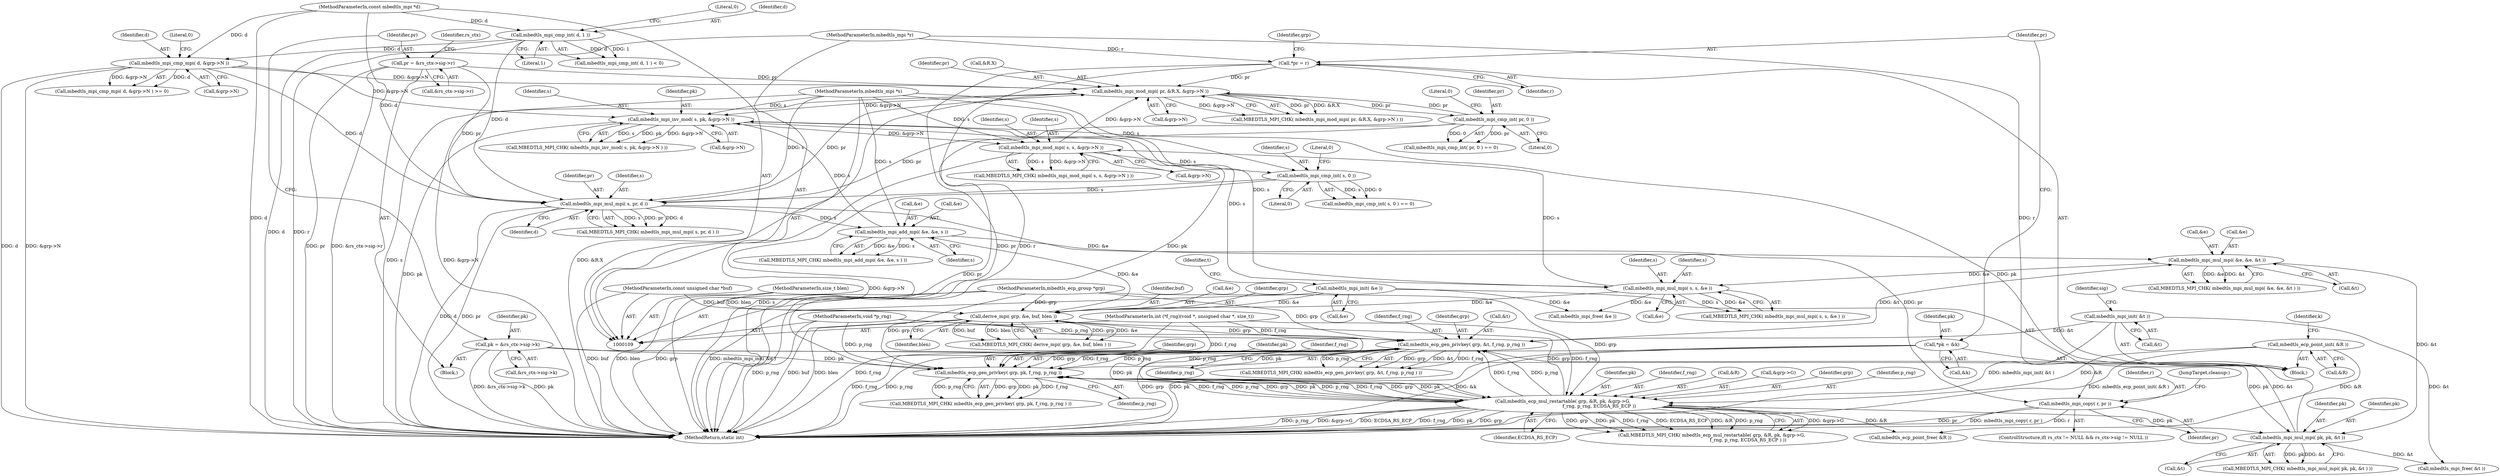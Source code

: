 digraph "0_mbedtls_33f66ba6fd234114aa37f0209dac031bb2870a9b_0@API" {
"1000434" [label="(Call,mbedtls_mpi_copy( r, pr ))"];
"1000111" [label="(MethodParameterIn,mbedtls_mpi *r)"];
"1000372" [label="(Call,mbedtls_mpi_mul_mpi( s, pr, d ))"];
"1000420" [label="(Call,mbedtls_mpi_cmp_int( s, 0 ))"];
"1000412" [label="(Call,mbedtls_mpi_mod_mpi( s, s, &grp->N ))"];
"1000406" [label="(Call,mbedtls_mpi_mul_mpi( s, s, &e ))"];
"1000398" [label="(Call,mbedtls_mpi_inv_mod( s, pk, &grp->N ))"];
"1000377" [label="(Call,mbedtls_mpi_add_mpi( &e, &e, s ))"];
"1000358" [label="(Call,derive_mpi( grp, &e, buf, blen ))"];
"1000307" [label="(Call,mbedtls_ecp_mul_restartable( grp, &R, pk, &grp->G,\n                                                  f_rng, p_rng, ECDSA_RS_ECP ))"];
"1000283" [label="(Call,mbedtls_ecp_gen_privkey( grp, pk, f_rng, p_rng ))"];
"1000365" [label="(Call,mbedtls_ecp_gen_privkey( grp, &t, f_rng, p_rng ))"];
"1000110" [label="(MethodParameterIn,mbedtls_ecp_group *grp)"];
"1000182" [label="(Call,mbedtls_mpi_init( &t ))"];
"1000392" [label="(Call,mbedtls_mpi_mul_mpi( pk, pk, &t ))"];
"1000214" [label="(Call,pk = &rs_ctx->sig->k)"];
"1000384" [label="(Call,mbedtls_mpi_mul_mpi( &e, &e, &t ))"];
"1000116" [label="(MethodParameterIn,int (*f_rng)(void *, unsigned char *, size_t))"];
"1000117" [label="(MethodParameterIn,void *p_rng)"];
"1000138" [label="(Call,*pk = &k)"];
"1000173" [label="(Call,mbedtls_ecp_point_init( &R ))"];
"1000179" [label="(Call,mbedtls_mpi_init( &e ))"];
"1000114" [label="(MethodParameterIn,const unsigned char *buf)"];
"1000115" [label="(MethodParameterIn,size_t blen)"];
"1000112" [label="(MethodParameterIn,mbedtls_mpi *s)"];
"1000320" [label="(Call,mbedtls_mpi_mod_mpi( pr, &R.X, &grp->N ))"];
"1000222" [label="(Call,pr = &rs_ctx->sig->r)"];
"1000331" [label="(Call,mbedtls_mpi_cmp_int( pr, 0 ))"];
"1000143" [label="(Call,*pr = r)"];
"1000164" [label="(Call,mbedtls_mpi_cmp_mpi( d, &grp->N ))"];
"1000159" [label="(Call,mbedtls_mpi_cmp_int( d, 1 ))"];
"1000113" [label="(MethodParameterIn,const mbedtls_mpi *d)"];
"1000414" [label="(Identifier,s)"];
"1000110" [label="(MethodParameterIn,mbedtls_ecp_group *grp)"];
"1000382" [label="(Identifier,s)"];
"1000438" [label="(Call,mbedtls_ecp_point_free( &R ))"];
"1000435" [label="(Identifier,r)"];
"1000113" [label="(MethodParameterIn,const mbedtls_mpi *d)"];
"1000178" [label="(Identifier,k)"];
"1000234" [label="(Identifier,rs_ctx)"];
"1000180" [label="(Call,&e)"];
"1000162" [label="(Literal,0)"];
"1000116" [label="(MethodParameterIn,int (*f_rng)(void *, unsigned char *, size_t))"];
"1000334" [label="(Literal,0)"];
"1000378" [label="(Call,&e)"];
"1000215" [label="(Identifier,pk)"];
"1000423" [label="(Literal,0)"];
"1000407" [label="(Identifier,s)"];
"1000150" [label="(Identifier,grp)"];
"1000419" [label="(Call,mbedtls_mpi_cmp_int( s, 0 ) == 0)"];
"1000436" [label="(Identifier,pr)"];
"1000397" [label="(Call,MBEDTLS_MPI_CHK( mbedtls_mpi_inv_mod( s, pk, &grp->N ) ))"];
"1000311" [label="(Identifier,pk)"];
"1000421" [label="(Identifier,s)"];
"1000321" [label="(Identifier,pr)"];
"1000384" [label="(Call,mbedtls_mpi_mul_mpi( &e, &e, &t ))"];
"1000285" [label="(Identifier,pk)"];
"1000377" [label="(Call,mbedtls_mpi_add_mpi( &e, &e, s ))"];
"1000406" [label="(Call,mbedtls_mpi_mul_mpi( s, s, &e ))"];
"1000224" [label="(Call,&rs_ctx->sig->r)"];
"1000182" [label="(Call,mbedtls_mpi_init( &t ))"];
"1000320" [label="(Call,mbedtls_mpi_mod_mpi( pr, &R.X, &grp->N ))"];
"1000387" [label="(Call,&e)"];
"1000447" [label="(Call,mbedtls_mpi_free( &t ))"];
"1000316" [label="(Identifier,f_rng)"];
"1000367" [label="(Call,&t)"];
"1000165" [label="(Identifier,d)"];
"1000309" [label="(Call,&R)"];
"1000331" [label="(Call,mbedtls_mpi_cmp_int( pr, 0 ))"];
"1000222" [label="(Call,pr = &rs_ctx->sig->r)"];
"1000362" [label="(Identifier,buf)"];
"1000216" [label="(Call,&rs_ctx->sig->k)"];
"1000360" [label="(Call,&e)"];
"1000434" [label="(Call,mbedtls_mpi_copy( r, pr ))"];
"1000372" [label="(Call,mbedtls_mpi_mul_mpi( s, pr, d ))"];
"1000319" [label="(Call,MBEDTLS_MPI_CHK( mbedtls_mpi_mod_mpi( pr, &R.X, &grp->N ) ))"];
"1000326" [label="(Call,&grp->N)"];
"1000145" [label="(Identifier,r)"];
"1000415" [label="(Call,&grp->N)"];
"1000359" [label="(Identifier,grp)"];
"1000115" [label="(MethodParameterIn,size_t blen)"];
"1000401" [label="(Call,&grp->N)"];
"1000375" [label="(Identifier,d)"];
"1000357" [label="(Call,MBEDTLS_MPI_CHK( derive_mpi( grp, &e, buf, blen ) ))"];
"1000161" [label="(Literal,1)"];
"1000286" [label="(Identifier,f_rng)"];
"1000111" [label="(MethodParameterIn,mbedtls_mpi *r)"];
"1000312" [label="(Call,&grp->G)"];
"1000370" [label="(Identifier,p_rng)"];
"1000139" [label="(Identifier,pk)"];
"1000374" [label="(Identifier,pr)"];
"1000392" [label="(Call,mbedtls_mpi_mul_mpi( pk, pk, &t ))"];
"1000163" [label="(Call,mbedtls_mpi_cmp_mpi( d, &grp->N ) >= 0)"];
"1000408" [label="(Identifier,s)"];
"1000332" [label="(Identifier,pr)"];
"1000333" [label="(Literal,0)"];
"1000383" [label="(Call,MBEDTLS_MPI_CHK( mbedtls_mpi_mul_mpi( &e, &e, &t ) ))"];
"1000318" [label="(Identifier,ECDSA_RS_ECP)"];
"1000411" [label="(Call,MBEDTLS_MPI_CHK( mbedtls_mpi_mod_mpi( s, s, &grp->N ) ))"];
"1000282" [label="(Call,MBEDTLS_MPI_CHK( mbedtls_ecp_gen_privkey( grp, pk, f_rng, p_rng ) ))"];
"1000158" [label="(Call,mbedtls_mpi_cmp_int( d, 1 ) < 0)"];
"1000363" [label="(Identifier,blen)"];
"1000112" [label="(MethodParameterIn,mbedtls_mpi *s)"];
"1000358" [label="(Call,derive_mpi( grp, &e, buf, blen ))"];
"1000380" [label="(Call,&e)"];
"1000164" [label="(Call,mbedtls_mpi_cmp_mpi( d, &grp->N ))"];
"1000140" [label="(Call,&k)"];
"1000365" [label="(Call,mbedtls_ecp_gen_privkey( grp, &t, f_rng, p_rng ))"];
"1000371" [label="(Call,MBEDTLS_MPI_CHK( mbedtls_mpi_mul_mpi( s, pr, d ) ))"];
"1000308" [label="(Identifier,grp)"];
"1000420" [label="(Call,mbedtls_mpi_cmp_int( s, 0 ))"];
"1000376" [label="(Call,MBEDTLS_MPI_CHK( mbedtls_mpi_add_mpi( &e, &e, s ) ))"];
"1000214" [label="(Call,pk = &rs_ctx->sig->k)"];
"1000307" [label="(Call,mbedtls_ecp_mul_restartable( grp, &R, pk, &grp->G,\n                                                  f_rng, p_rng, ECDSA_RS_ECP ))"];
"1000197" [label="(Block,)"];
"1000369" [label="(Identifier,f_rng)"];
"1000119" [label="(Block,)"];
"1000144" [label="(Identifier,pr)"];
"1000184" [label="(Identifier,t)"];
"1000117" [label="(MethodParameterIn,void *p_rng)"];
"1000405" [label="(Call,MBEDTLS_MPI_CHK( mbedtls_mpi_mul_mpi( s, s, &e ) ))"];
"1000398" [label="(Call,mbedtls_mpi_inv_mod( s, pk, &grp->N ))"];
"1000166" [label="(Call,&grp->N)"];
"1000143" [label="(Call,*pr = r)"];
"1000409" [label="(Call,&e)"];
"1000186" [label="(Identifier,sig)"];
"1000389" [label="(Call,&t)"];
"1000170" [label="(Literal,0)"];
"1000283" [label="(Call,mbedtls_ecp_gen_privkey( grp, pk, f_rng, p_rng ))"];
"1000306" [label="(Call,MBEDTLS_MPI_CHK( mbedtls_ecp_mul_restartable( grp, &R, pk, &grp->G,\n                                                  f_rng, p_rng, ECDSA_RS_ECP ) ))"];
"1000444" [label="(Call,mbedtls_mpi_free( &e ))"];
"1000160" [label="(Identifier,d)"];
"1000138" [label="(Call,*pk = &k)"];
"1000223" [label="(Identifier,pr)"];
"1000322" [label="(Call,&R.X)"];
"1000413" [label="(Identifier,s)"];
"1000330" [label="(Call,mbedtls_mpi_cmp_int( pr, 0 ) == 0)"];
"1000179" [label="(Call,mbedtls_mpi_init( &e ))"];
"1000394" [label="(Identifier,pk)"];
"1000393" [label="(Identifier,pk)"];
"1000183" [label="(Call,&t)"];
"1000317" [label="(Identifier,p_rng)"];
"1000373" [label="(Identifier,s)"];
"1000114" [label="(MethodParameterIn,const unsigned char *buf)"];
"1000399" [label="(Identifier,s)"];
"1000424" [label="(ControlStructure,if( rs_ctx != NULL && rs_ctx->sig != NULL ))"];
"1000412" [label="(Call,mbedtls_mpi_mod_mpi( s, s, &grp->N ))"];
"1000395" [label="(Call,&t)"];
"1000437" [label="(JumpTarget,cleanup:)"];
"1000284" [label="(Identifier,grp)"];
"1000391" [label="(Call,MBEDTLS_MPI_CHK( mbedtls_mpi_mul_mpi( pk, pk, &t ) ))"];
"1000454" [label="(MethodReturn,static int)"];
"1000174" [label="(Call,&R)"];
"1000159" [label="(Call,mbedtls_mpi_cmp_int( d, 1 ))"];
"1000366" [label="(Identifier,grp)"];
"1000385" [label="(Call,&e)"];
"1000173" [label="(Call,mbedtls_ecp_point_init( &R ))"];
"1000287" [label="(Identifier,p_rng)"];
"1000400" [label="(Identifier,pk)"];
"1000364" [label="(Call,MBEDTLS_MPI_CHK( mbedtls_ecp_gen_privkey( grp, &t, f_rng, p_rng ) ))"];
"1000422" [label="(Literal,0)"];
"1000434" -> "1000424"  [label="AST: "];
"1000434" -> "1000436"  [label="CFG: "];
"1000435" -> "1000434"  [label="AST: "];
"1000436" -> "1000434"  [label="AST: "];
"1000437" -> "1000434"  [label="CFG: "];
"1000434" -> "1000454"  [label="DDG: pr"];
"1000434" -> "1000454"  [label="DDG: mbedtls_mpi_copy( r, pr )"];
"1000434" -> "1000454"  [label="DDG: r"];
"1000111" -> "1000434"  [label="DDG: r"];
"1000372" -> "1000434"  [label="DDG: pr"];
"1000111" -> "1000109"  [label="AST: "];
"1000111" -> "1000454"  [label="DDG: r"];
"1000111" -> "1000143"  [label="DDG: r"];
"1000372" -> "1000371"  [label="AST: "];
"1000372" -> "1000375"  [label="CFG: "];
"1000373" -> "1000372"  [label="AST: "];
"1000374" -> "1000372"  [label="AST: "];
"1000375" -> "1000372"  [label="AST: "];
"1000371" -> "1000372"  [label="CFG: "];
"1000372" -> "1000454"  [label="DDG: d"];
"1000372" -> "1000454"  [label="DDG: pr"];
"1000372" -> "1000320"  [label="DDG: pr"];
"1000372" -> "1000371"  [label="DDG: s"];
"1000372" -> "1000371"  [label="DDG: pr"];
"1000372" -> "1000371"  [label="DDG: d"];
"1000420" -> "1000372"  [label="DDG: s"];
"1000112" -> "1000372"  [label="DDG: s"];
"1000222" -> "1000372"  [label="DDG: pr"];
"1000331" -> "1000372"  [label="DDG: pr"];
"1000159" -> "1000372"  [label="DDG: d"];
"1000164" -> "1000372"  [label="DDG: d"];
"1000113" -> "1000372"  [label="DDG: d"];
"1000372" -> "1000377"  [label="DDG: s"];
"1000420" -> "1000419"  [label="AST: "];
"1000420" -> "1000422"  [label="CFG: "];
"1000421" -> "1000420"  [label="AST: "];
"1000422" -> "1000420"  [label="AST: "];
"1000423" -> "1000420"  [label="CFG: "];
"1000420" -> "1000454"  [label="DDG: s"];
"1000420" -> "1000419"  [label="DDG: s"];
"1000420" -> "1000419"  [label="DDG: 0"];
"1000412" -> "1000420"  [label="DDG: s"];
"1000112" -> "1000420"  [label="DDG: s"];
"1000412" -> "1000411"  [label="AST: "];
"1000412" -> "1000415"  [label="CFG: "];
"1000413" -> "1000412"  [label="AST: "];
"1000414" -> "1000412"  [label="AST: "];
"1000415" -> "1000412"  [label="AST: "];
"1000411" -> "1000412"  [label="CFG: "];
"1000412" -> "1000454"  [label="DDG: &grp->N"];
"1000412" -> "1000320"  [label="DDG: &grp->N"];
"1000412" -> "1000411"  [label="DDG: s"];
"1000412" -> "1000411"  [label="DDG: &grp->N"];
"1000406" -> "1000412"  [label="DDG: s"];
"1000112" -> "1000412"  [label="DDG: s"];
"1000398" -> "1000412"  [label="DDG: &grp->N"];
"1000406" -> "1000405"  [label="AST: "];
"1000406" -> "1000409"  [label="CFG: "];
"1000407" -> "1000406"  [label="AST: "];
"1000408" -> "1000406"  [label="AST: "];
"1000409" -> "1000406"  [label="AST: "];
"1000405" -> "1000406"  [label="CFG: "];
"1000406" -> "1000358"  [label="DDG: &e"];
"1000406" -> "1000405"  [label="DDG: s"];
"1000406" -> "1000405"  [label="DDG: &e"];
"1000398" -> "1000406"  [label="DDG: s"];
"1000112" -> "1000406"  [label="DDG: s"];
"1000384" -> "1000406"  [label="DDG: &e"];
"1000406" -> "1000444"  [label="DDG: &e"];
"1000398" -> "1000397"  [label="AST: "];
"1000398" -> "1000401"  [label="CFG: "];
"1000399" -> "1000398"  [label="AST: "];
"1000400" -> "1000398"  [label="AST: "];
"1000401" -> "1000398"  [label="AST: "];
"1000397" -> "1000398"  [label="CFG: "];
"1000398" -> "1000454"  [label="DDG: pk"];
"1000398" -> "1000283"  [label="DDG: pk"];
"1000398" -> "1000397"  [label="DDG: s"];
"1000398" -> "1000397"  [label="DDG: pk"];
"1000398" -> "1000397"  [label="DDG: &grp->N"];
"1000377" -> "1000398"  [label="DDG: s"];
"1000112" -> "1000398"  [label="DDG: s"];
"1000392" -> "1000398"  [label="DDG: pk"];
"1000320" -> "1000398"  [label="DDG: &grp->N"];
"1000164" -> "1000398"  [label="DDG: &grp->N"];
"1000377" -> "1000376"  [label="AST: "];
"1000377" -> "1000382"  [label="CFG: "];
"1000378" -> "1000377"  [label="AST: "];
"1000380" -> "1000377"  [label="AST: "];
"1000382" -> "1000377"  [label="AST: "];
"1000376" -> "1000377"  [label="CFG: "];
"1000377" -> "1000376"  [label="DDG: &e"];
"1000377" -> "1000376"  [label="DDG: s"];
"1000358" -> "1000377"  [label="DDG: &e"];
"1000112" -> "1000377"  [label="DDG: s"];
"1000377" -> "1000384"  [label="DDG: &e"];
"1000358" -> "1000357"  [label="AST: "];
"1000358" -> "1000363"  [label="CFG: "];
"1000359" -> "1000358"  [label="AST: "];
"1000360" -> "1000358"  [label="AST: "];
"1000362" -> "1000358"  [label="AST: "];
"1000363" -> "1000358"  [label="AST: "];
"1000357" -> "1000358"  [label="CFG: "];
"1000358" -> "1000454"  [label="DDG: buf"];
"1000358" -> "1000454"  [label="DDG: blen"];
"1000358" -> "1000357"  [label="DDG: grp"];
"1000358" -> "1000357"  [label="DDG: &e"];
"1000358" -> "1000357"  [label="DDG: buf"];
"1000358" -> "1000357"  [label="DDG: blen"];
"1000307" -> "1000358"  [label="DDG: grp"];
"1000110" -> "1000358"  [label="DDG: grp"];
"1000179" -> "1000358"  [label="DDG: &e"];
"1000114" -> "1000358"  [label="DDG: buf"];
"1000115" -> "1000358"  [label="DDG: blen"];
"1000358" -> "1000365"  [label="DDG: grp"];
"1000307" -> "1000306"  [label="AST: "];
"1000307" -> "1000318"  [label="CFG: "];
"1000308" -> "1000307"  [label="AST: "];
"1000309" -> "1000307"  [label="AST: "];
"1000311" -> "1000307"  [label="AST: "];
"1000312" -> "1000307"  [label="AST: "];
"1000316" -> "1000307"  [label="AST: "];
"1000317" -> "1000307"  [label="AST: "];
"1000318" -> "1000307"  [label="AST: "];
"1000306" -> "1000307"  [label="CFG: "];
"1000307" -> "1000454"  [label="DDG: &grp->G"];
"1000307" -> "1000454"  [label="DDG: ECDSA_RS_ECP"];
"1000307" -> "1000454"  [label="DDG: f_rng"];
"1000307" -> "1000454"  [label="DDG: pk"];
"1000307" -> "1000454"  [label="DDG: grp"];
"1000307" -> "1000454"  [label="DDG: p_rng"];
"1000307" -> "1000283"  [label="DDG: grp"];
"1000307" -> "1000283"  [label="DDG: pk"];
"1000307" -> "1000283"  [label="DDG: f_rng"];
"1000307" -> "1000283"  [label="DDG: p_rng"];
"1000307" -> "1000306"  [label="DDG: &grp->G"];
"1000307" -> "1000306"  [label="DDG: grp"];
"1000307" -> "1000306"  [label="DDG: pk"];
"1000307" -> "1000306"  [label="DDG: f_rng"];
"1000307" -> "1000306"  [label="DDG: ECDSA_RS_ECP"];
"1000307" -> "1000306"  [label="DDG: &R"];
"1000307" -> "1000306"  [label="DDG: p_rng"];
"1000283" -> "1000307"  [label="DDG: grp"];
"1000283" -> "1000307"  [label="DDG: pk"];
"1000283" -> "1000307"  [label="DDG: f_rng"];
"1000283" -> "1000307"  [label="DDG: p_rng"];
"1000110" -> "1000307"  [label="DDG: grp"];
"1000173" -> "1000307"  [label="DDG: &R"];
"1000214" -> "1000307"  [label="DDG: pk"];
"1000116" -> "1000307"  [label="DDG: f_rng"];
"1000117" -> "1000307"  [label="DDG: p_rng"];
"1000307" -> "1000365"  [label="DDG: f_rng"];
"1000307" -> "1000365"  [label="DDG: p_rng"];
"1000307" -> "1000392"  [label="DDG: pk"];
"1000307" -> "1000438"  [label="DDG: &R"];
"1000283" -> "1000282"  [label="AST: "];
"1000283" -> "1000287"  [label="CFG: "];
"1000284" -> "1000283"  [label="AST: "];
"1000285" -> "1000283"  [label="AST: "];
"1000286" -> "1000283"  [label="AST: "];
"1000287" -> "1000283"  [label="AST: "];
"1000282" -> "1000283"  [label="CFG: "];
"1000283" -> "1000282"  [label="DDG: grp"];
"1000283" -> "1000282"  [label="DDG: pk"];
"1000283" -> "1000282"  [label="DDG: f_rng"];
"1000283" -> "1000282"  [label="DDG: p_rng"];
"1000365" -> "1000283"  [label="DDG: grp"];
"1000365" -> "1000283"  [label="DDG: f_rng"];
"1000365" -> "1000283"  [label="DDG: p_rng"];
"1000110" -> "1000283"  [label="DDG: grp"];
"1000138" -> "1000283"  [label="DDG: pk"];
"1000214" -> "1000283"  [label="DDG: pk"];
"1000116" -> "1000283"  [label="DDG: f_rng"];
"1000117" -> "1000283"  [label="DDG: p_rng"];
"1000365" -> "1000364"  [label="AST: "];
"1000365" -> "1000370"  [label="CFG: "];
"1000366" -> "1000365"  [label="AST: "];
"1000367" -> "1000365"  [label="AST: "];
"1000369" -> "1000365"  [label="AST: "];
"1000370" -> "1000365"  [label="AST: "];
"1000364" -> "1000365"  [label="CFG: "];
"1000365" -> "1000454"  [label="DDG: f_rng"];
"1000365" -> "1000454"  [label="DDG: p_rng"];
"1000365" -> "1000454"  [label="DDG: grp"];
"1000365" -> "1000364"  [label="DDG: grp"];
"1000365" -> "1000364"  [label="DDG: &t"];
"1000365" -> "1000364"  [label="DDG: f_rng"];
"1000365" -> "1000364"  [label="DDG: p_rng"];
"1000110" -> "1000365"  [label="DDG: grp"];
"1000182" -> "1000365"  [label="DDG: &t"];
"1000392" -> "1000365"  [label="DDG: &t"];
"1000116" -> "1000365"  [label="DDG: f_rng"];
"1000117" -> "1000365"  [label="DDG: p_rng"];
"1000365" -> "1000384"  [label="DDG: &t"];
"1000110" -> "1000109"  [label="AST: "];
"1000110" -> "1000454"  [label="DDG: grp"];
"1000182" -> "1000119"  [label="AST: "];
"1000182" -> "1000183"  [label="CFG: "];
"1000183" -> "1000182"  [label="AST: "];
"1000186" -> "1000182"  [label="CFG: "];
"1000182" -> "1000454"  [label="DDG: mbedtls_mpi_init( &t )"];
"1000182" -> "1000447"  [label="DDG: &t"];
"1000392" -> "1000391"  [label="AST: "];
"1000392" -> "1000395"  [label="CFG: "];
"1000393" -> "1000392"  [label="AST: "];
"1000394" -> "1000392"  [label="AST: "];
"1000395" -> "1000392"  [label="AST: "];
"1000391" -> "1000392"  [label="CFG: "];
"1000392" -> "1000391"  [label="DDG: pk"];
"1000392" -> "1000391"  [label="DDG: &t"];
"1000214" -> "1000392"  [label="DDG: pk"];
"1000384" -> "1000392"  [label="DDG: &t"];
"1000392" -> "1000447"  [label="DDG: &t"];
"1000214" -> "1000197"  [label="AST: "];
"1000214" -> "1000216"  [label="CFG: "];
"1000215" -> "1000214"  [label="AST: "];
"1000216" -> "1000214"  [label="AST: "];
"1000223" -> "1000214"  [label="CFG: "];
"1000214" -> "1000454"  [label="DDG: &rs_ctx->sig->k"];
"1000214" -> "1000454"  [label="DDG: pk"];
"1000384" -> "1000383"  [label="AST: "];
"1000384" -> "1000389"  [label="CFG: "];
"1000385" -> "1000384"  [label="AST: "];
"1000387" -> "1000384"  [label="AST: "];
"1000389" -> "1000384"  [label="AST: "];
"1000383" -> "1000384"  [label="CFG: "];
"1000384" -> "1000383"  [label="DDG: &e"];
"1000384" -> "1000383"  [label="DDG: &t"];
"1000116" -> "1000109"  [label="AST: "];
"1000116" -> "1000454"  [label="DDG: f_rng"];
"1000117" -> "1000109"  [label="AST: "];
"1000117" -> "1000454"  [label="DDG: p_rng"];
"1000138" -> "1000119"  [label="AST: "];
"1000138" -> "1000140"  [label="CFG: "];
"1000139" -> "1000138"  [label="AST: "];
"1000140" -> "1000138"  [label="AST: "];
"1000144" -> "1000138"  [label="CFG: "];
"1000138" -> "1000454"  [label="DDG: pk"];
"1000138" -> "1000454"  [label="DDG: &k"];
"1000173" -> "1000119"  [label="AST: "];
"1000173" -> "1000174"  [label="CFG: "];
"1000174" -> "1000173"  [label="AST: "];
"1000178" -> "1000173"  [label="CFG: "];
"1000173" -> "1000454"  [label="DDG: mbedtls_ecp_point_init( &R )"];
"1000173" -> "1000438"  [label="DDG: &R"];
"1000179" -> "1000119"  [label="AST: "];
"1000179" -> "1000180"  [label="CFG: "];
"1000180" -> "1000179"  [label="AST: "];
"1000184" -> "1000179"  [label="CFG: "];
"1000179" -> "1000454"  [label="DDG: mbedtls_mpi_init( &e )"];
"1000179" -> "1000444"  [label="DDG: &e"];
"1000114" -> "1000109"  [label="AST: "];
"1000114" -> "1000454"  [label="DDG: buf"];
"1000115" -> "1000109"  [label="AST: "];
"1000115" -> "1000454"  [label="DDG: blen"];
"1000112" -> "1000109"  [label="AST: "];
"1000112" -> "1000454"  [label="DDG: s"];
"1000320" -> "1000319"  [label="AST: "];
"1000320" -> "1000326"  [label="CFG: "];
"1000321" -> "1000320"  [label="AST: "];
"1000322" -> "1000320"  [label="AST: "];
"1000326" -> "1000320"  [label="AST: "];
"1000319" -> "1000320"  [label="CFG: "];
"1000320" -> "1000454"  [label="DDG: &grp->N"];
"1000320" -> "1000454"  [label="DDG: &R.X"];
"1000320" -> "1000319"  [label="DDG: pr"];
"1000320" -> "1000319"  [label="DDG: &R.X"];
"1000320" -> "1000319"  [label="DDG: &grp->N"];
"1000222" -> "1000320"  [label="DDG: pr"];
"1000331" -> "1000320"  [label="DDG: pr"];
"1000143" -> "1000320"  [label="DDG: pr"];
"1000164" -> "1000320"  [label="DDG: &grp->N"];
"1000320" -> "1000331"  [label="DDG: pr"];
"1000222" -> "1000197"  [label="AST: "];
"1000222" -> "1000224"  [label="CFG: "];
"1000223" -> "1000222"  [label="AST: "];
"1000224" -> "1000222"  [label="AST: "];
"1000234" -> "1000222"  [label="CFG: "];
"1000222" -> "1000454"  [label="DDG: pr"];
"1000222" -> "1000454"  [label="DDG: &rs_ctx->sig->r"];
"1000331" -> "1000330"  [label="AST: "];
"1000331" -> "1000333"  [label="CFG: "];
"1000332" -> "1000331"  [label="AST: "];
"1000333" -> "1000331"  [label="AST: "];
"1000334" -> "1000331"  [label="CFG: "];
"1000331" -> "1000454"  [label="DDG: pr"];
"1000331" -> "1000330"  [label="DDG: pr"];
"1000331" -> "1000330"  [label="DDG: 0"];
"1000143" -> "1000119"  [label="AST: "];
"1000143" -> "1000145"  [label="CFG: "];
"1000144" -> "1000143"  [label="AST: "];
"1000145" -> "1000143"  [label="AST: "];
"1000150" -> "1000143"  [label="CFG: "];
"1000143" -> "1000454"  [label="DDG: pr"];
"1000143" -> "1000454"  [label="DDG: r"];
"1000164" -> "1000163"  [label="AST: "];
"1000164" -> "1000166"  [label="CFG: "];
"1000165" -> "1000164"  [label="AST: "];
"1000166" -> "1000164"  [label="AST: "];
"1000170" -> "1000164"  [label="CFG: "];
"1000164" -> "1000454"  [label="DDG: &grp->N"];
"1000164" -> "1000454"  [label="DDG: d"];
"1000164" -> "1000163"  [label="DDG: d"];
"1000164" -> "1000163"  [label="DDG: &grp->N"];
"1000159" -> "1000164"  [label="DDG: d"];
"1000113" -> "1000164"  [label="DDG: d"];
"1000159" -> "1000158"  [label="AST: "];
"1000159" -> "1000161"  [label="CFG: "];
"1000160" -> "1000159"  [label="AST: "];
"1000161" -> "1000159"  [label="AST: "];
"1000162" -> "1000159"  [label="CFG: "];
"1000159" -> "1000454"  [label="DDG: d"];
"1000159" -> "1000158"  [label="DDG: d"];
"1000159" -> "1000158"  [label="DDG: 1"];
"1000113" -> "1000159"  [label="DDG: d"];
"1000113" -> "1000109"  [label="AST: "];
"1000113" -> "1000454"  [label="DDG: d"];
}
